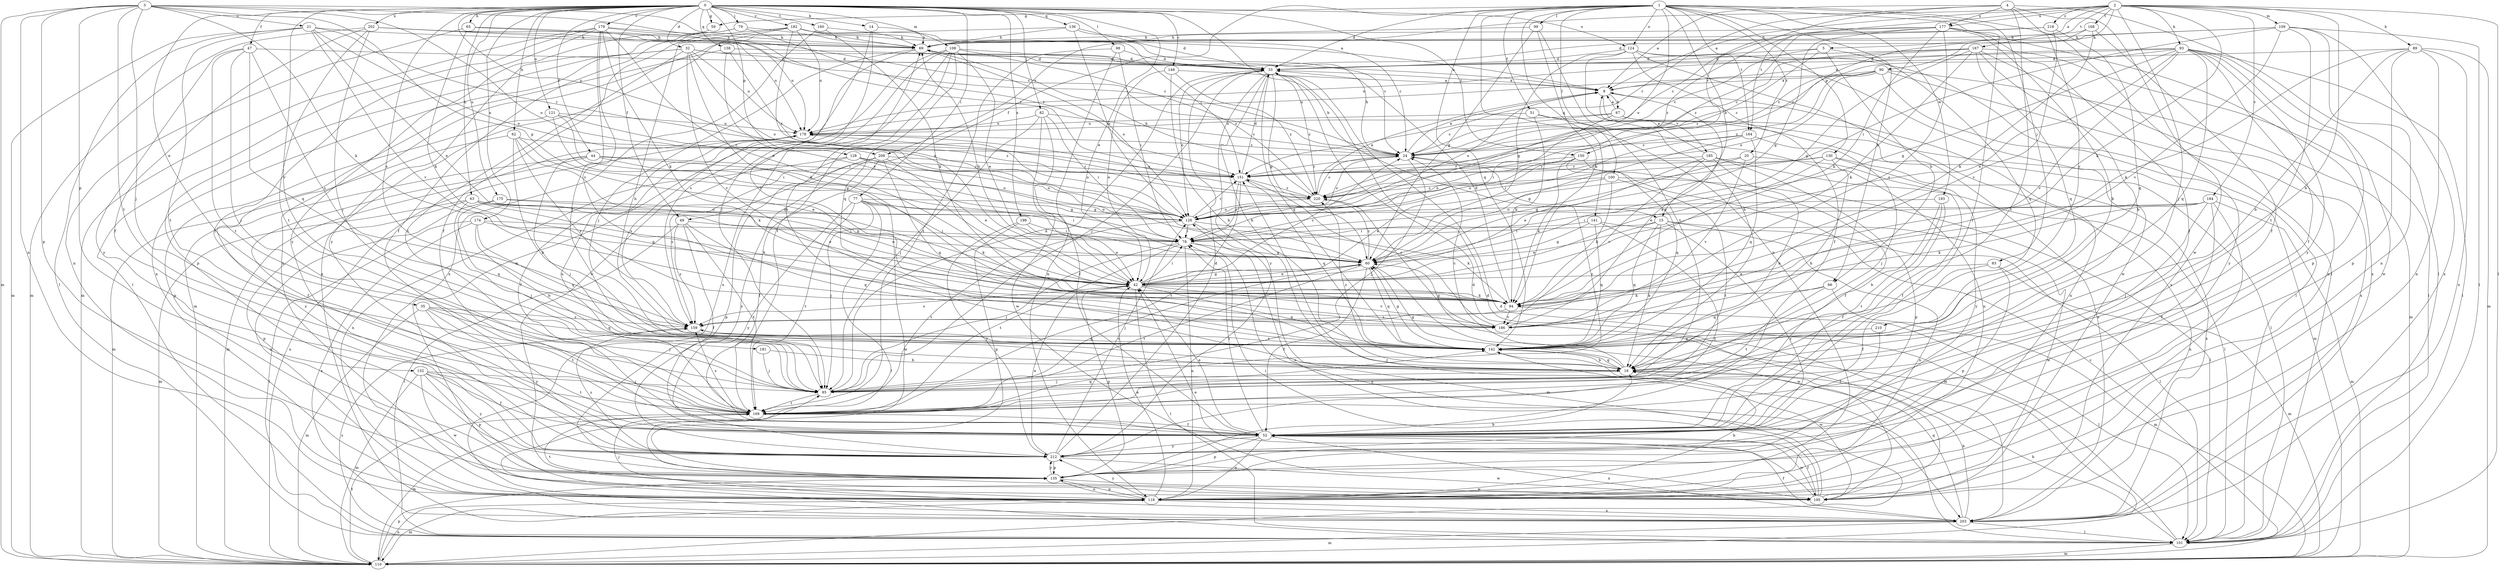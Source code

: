 strict digraph  {
0;
1;
2;
3;
4;
5;
8;
14;
15;
16;
20;
21;
24;
32;
33;
35;
42;
44;
47;
49;
51;
52;
59;
60;
62;
63;
65;
66;
67;
69;
77;
78;
79;
82;
83;
85;
89;
90;
93;
94;
98;
99;
100;
101;
108;
109;
110;
118;
121;
124;
126;
128;
130;
132;
135;
136;
138;
141;
142;
148;
150;
151;
159;
160;
164;
167;
168;
169;
174;
175;
177;
178;
179;
181;
182;
184;
185;
186;
193;
195;
198;
202;
203;
208;
210;
212;
218;
220;
0 -> 14  [label=b];
0 -> 15  [label=b];
0 -> 32  [label=d];
0 -> 35  [label=e];
0 -> 42  [label=e];
0 -> 44  [label=f];
0 -> 47  [label=f];
0 -> 49  [label=f];
0 -> 59  [label=g];
0 -> 62  [label=h];
0 -> 63  [label=h];
0 -> 65  [label=h];
0 -> 77  [label=i];
0 -> 79  [label=j];
0 -> 82  [label=j];
0 -> 98  [label=l];
0 -> 108  [label=m];
0 -> 121  [label=o];
0 -> 124  [label=o];
0 -> 128  [label=p];
0 -> 136  [label=q];
0 -> 138  [label=q];
0 -> 148  [label=r];
0 -> 150  [label=r];
0 -> 159  [label=s];
0 -> 160  [label=t];
0 -> 174  [label=u];
0 -> 175  [label=u];
0 -> 179  [label=v];
0 -> 181  [label=v];
0 -> 182  [label=v];
0 -> 198  [label=x];
0 -> 202  [label=x];
0 -> 208  [label=y];
1 -> 15  [label=b];
1 -> 20  [label=c];
1 -> 33  [label=d];
1 -> 49  [label=f];
1 -> 51  [label=f];
1 -> 52  [label=f];
1 -> 59  [label=g];
1 -> 66  [label=h];
1 -> 83  [label=j];
1 -> 99  [label=l];
1 -> 100  [label=l];
1 -> 101  [label=l];
1 -> 118  [label=n];
1 -> 124  [label=o];
1 -> 126  [label=o];
1 -> 130  [label=p];
1 -> 141  [label=q];
1 -> 142  [label=q];
1 -> 164  [label=t];
1 -> 193  [label=w];
2 -> 5  [label=a];
2 -> 8  [label=a];
2 -> 16  [label=b];
2 -> 85  [label=j];
2 -> 89  [label=k];
2 -> 90  [label=k];
2 -> 93  [label=k];
2 -> 94  [label=k];
2 -> 101  [label=l];
2 -> 109  [label=m];
2 -> 164  [label=t];
2 -> 167  [label=t];
2 -> 168  [label=t];
2 -> 177  [label=u];
2 -> 184  [label=v];
2 -> 208  [label=y];
2 -> 218  [label=z];
3 -> 8  [label=a];
3 -> 21  [label=c];
3 -> 24  [label=c];
3 -> 60  [label=g];
3 -> 85  [label=j];
3 -> 94  [label=k];
3 -> 110  [label=m];
3 -> 118  [label=n];
3 -> 126  [label=o];
3 -> 132  [label=p];
3 -> 135  [label=p];
3 -> 169  [label=t];
4 -> 8  [label=a];
4 -> 101  [label=l];
4 -> 150  [label=r];
4 -> 151  [label=r];
4 -> 169  [label=t];
4 -> 177  [label=u];
4 -> 195  [label=w];
4 -> 210  [label=y];
5 -> 24  [label=c];
5 -> 33  [label=d];
5 -> 66  [label=h];
5 -> 142  [label=q];
5 -> 220  [label=z];
8 -> 67  [label=h];
8 -> 118  [label=n];
8 -> 126  [label=o];
8 -> 185  [label=v];
14 -> 69  [label=h];
14 -> 85  [label=j];
14 -> 195  [label=w];
15 -> 16  [label=b];
15 -> 42  [label=e];
15 -> 78  [label=i];
15 -> 118  [label=n];
15 -> 142  [label=q];
15 -> 195  [label=w];
15 -> 212  [label=y];
16 -> 24  [label=c];
16 -> 60  [label=g];
16 -> 69  [label=h];
16 -> 85  [label=j];
16 -> 142  [label=q];
16 -> 220  [label=z];
20 -> 52  [label=f];
20 -> 60  [label=g];
20 -> 151  [label=r];
20 -> 186  [label=v];
21 -> 42  [label=e];
21 -> 69  [label=h];
21 -> 101  [label=l];
21 -> 110  [label=m];
21 -> 126  [label=o];
21 -> 151  [label=r];
21 -> 169  [label=t];
21 -> 186  [label=v];
24 -> 8  [label=a];
24 -> 69  [label=h];
24 -> 85  [label=j];
24 -> 126  [label=o];
24 -> 151  [label=r];
32 -> 8  [label=a];
32 -> 33  [label=d];
32 -> 94  [label=k];
32 -> 118  [label=n];
32 -> 126  [label=o];
32 -> 135  [label=p];
32 -> 169  [label=t];
32 -> 178  [label=u];
32 -> 186  [label=v];
33 -> 8  [label=a];
33 -> 16  [label=b];
33 -> 60  [label=g];
33 -> 85  [label=j];
33 -> 126  [label=o];
33 -> 142  [label=q];
33 -> 212  [label=y];
33 -> 220  [label=z];
35 -> 85  [label=j];
35 -> 110  [label=m];
35 -> 142  [label=q];
35 -> 159  [label=s];
35 -> 169  [label=t];
35 -> 212  [label=y];
42 -> 24  [label=c];
42 -> 60  [label=g];
42 -> 69  [label=h];
42 -> 78  [label=i];
42 -> 94  [label=k];
42 -> 101  [label=l];
42 -> 135  [label=p];
42 -> 142  [label=q];
42 -> 159  [label=s];
42 -> 186  [label=v];
44 -> 52  [label=f];
44 -> 60  [label=g];
44 -> 85  [label=j];
44 -> 126  [label=o];
44 -> 151  [label=r];
44 -> 212  [label=y];
47 -> 33  [label=d];
47 -> 85  [label=j];
47 -> 142  [label=q];
47 -> 159  [label=s];
47 -> 169  [label=t];
47 -> 212  [label=y];
49 -> 52  [label=f];
49 -> 78  [label=i];
49 -> 101  [label=l];
49 -> 142  [label=q];
49 -> 159  [label=s];
49 -> 169  [label=t];
51 -> 94  [label=k];
51 -> 118  [label=n];
51 -> 178  [label=u];
51 -> 203  [label=x];
52 -> 42  [label=e];
52 -> 78  [label=i];
52 -> 118  [label=n];
52 -> 135  [label=p];
52 -> 195  [label=w];
52 -> 203  [label=x];
52 -> 212  [label=y];
59 -> 212  [label=y];
60 -> 42  [label=e];
60 -> 52  [label=f];
60 -> 85  [label=j];
60 -> 142  [label=q];
60 -> 169  [label=t];
60 -> 195  [label=w];
60 -> 220  [label=z];
62 -> 16  [label=b];
62 -> 24  [label=c];
62 -> 42  [label=e];
62 -> 94  [label=k];
62 -> 110  [label=m];
62 -> 159  [label=s];
63 -> 42  [label=e];
63 -> 60  [label=g];
63 -> 85  [label=j];
63 -> 94  [label=k];
63 -> 110  [label=m];
63 -> 126  [label=o];
63 -> 135  [label=p];
65 -> 69  [label=h];
65 -> 94  [label=k];
65 -> 118  [label=n];
65 -> 178  [label=u];
66 -> 94  [label=k];
66 -> 110  [label=m];
66 -> 142  [label=q];
66 -> 169  [label=t];
67 -> 8  [label=a];
67 -> 24  [label=c];
67 -> 78  [label=i];
67 -> 101  [label=l];
67 -> 110  [label=m];
67 -> 178  [label=u];
69 -> 33  [label=d];
69 -> 85  [label=j];
69 -> 126  [label=o];
69 -> 186  [label=v];
77 -> 78  [label=i];
77 -> 85  [label=j];
77 -> 94  [label=k];
77 -> 101  [label=l];
77 -> 126  [label=o];
77 -> 169  [label=t];
77 -> 195  [label=w];
77 -> 212  [label=y];
78 -> 60  [label=g];
78 -> 85  [label=j];
78 -> 118  [label=n];
78 -> 169  [label=t];
78 -> 203  [label=x];
79 -> 52  [label=f];
79 -> 69  [label=h];
79 -> 151  [label=r];
79 -> 212  [label=y];
82 -> 24  [label=c];
82 -> 52  [label=f];
82 -> 78  [label=i];
82 -> 85  [label=j];
82 -> 178  [label=u];
82 -> 195  [label=w];
83 -> 42  [label=e];
83 -> 52  [label=f];
83 -> 110  [label=m];
83 -> 135  [label=p];
85 -> 24  [label=c];
85 -> 33  [label=d];
85 -> 169  [label=t];
89 -> 16  [label=b];
89 -> 33  [label=d];
89 -> 94  [label=k];
89 -> 110  [label=m];
89 -> 118  [label=n];
89 -> 135  [label=p];
89 -> 203  [label=x];
90 -> 8  [label=a];
90 -> 24  [label=c];
90 -> 110  [label=m];
90 -> 126  [label=o];
90 -> 178  [label=u];
90 -> 203  [label=x];
90 -> 212  [label=y];
90 -> 220  [label=z];
93 -> 8  [label=a];
93 -> 24  [label=c];
93 -> 33  [label=d];
93 -> 42  [label=e];
93 -> 52  [label=f];
93 -> 60  [label=g];
93 -> 101  [label=l];
93 -> 135  [label=p];
93 -> 142  [label=q];
93 -> 186  [label=v];
93 -> 195  [label=w];
93 -> 212  [label=y];
94 -> 33  [label=d];
94 -> 101  [label=l];
94 -> 159  [label=s];
94 -> 186  [label=v];
98 -> 33  [label=d];
98 -> 78  [label=i];
98 -> 118  [label=n];
98 -> 169  [label=t];
99 -> 60  [label=g];
99 -> 69  [label=h];
99 -> 94  [label=k];
99 -> 169  [label=t];
100 -> 42  [label=e];
100 -> 94  [label=k];
100 -> 101  [label=l];
100 -> 169  [label=t];
100 -> 220  [label=z];
101 -> 16  [label=b];
101 -> 33  [label=d];
101 -> 110  [label=m];
101 -> 151  [label=r];
101 -> 159  [label=s];
108 -> 33  [label=d];
108 -> 42  [label=e];
108 -> 142  [label=q];
108 -> 159  [label=s];
108 -> 169  [label=t];
108 -> 195  [label=w];
108 -> 203  [label=x];
108 -> 220  [label=z];
109 -> 33  [label=d];
109 -> 69  [label=h];
109 -> 78  [label=i];
109 -> 101  [label=l];
109 -> 118  [label=n];
109 -> 169  [label=t];
109 -> 186  [label=v];
109 -> 203  [label=x];
110 -> 24  [label=c];
110 -> 118  [label=n];
110 -> 135  [label=p];
110 -> 169  [label=t];
110 -> 178  [label=u];
118 -> 16  [label=b];
118 -> 42  [label=e];
118 -> 110  [label=m];
118 -> 135  [label=p];
118 -> 169  [label=t];
118 -> 203  [label=x];
118 -> 212  [label=y];
121 -> 60  [label=g];
121 -> 78  [label=i];
121 -> 135  [label=p];
121 -> 178  [label=u];
121 -> 220  [label=z];
124 -> 16  [label=b];
124 -> 33  [label=d];
124 -> 52  [label=f];
124 -> 60  [label=g];
124 -> 101  [label=l];
124 -> 195  [label=w];
124 -> 203  [label=x];
126 -> 78  [label=i];
126 -> 94  [label=k];
126 -> 110  [label=m];
126 -> 151  [label=r];
126 -> 169  [label=t];
128 -> 60  [label=g];
128 -> 118  [label=n];
128 -> 126  [label=o];
128 -> 151  [label=r];
128 -> 159  [label=s];
130 -> 16  [label=b];
130 -> 42  [label=e];
130 -> 126  [label=o];
130 -> 151  [label=r];
130 -> 203  [label=x];
130 -> 212  [label=y];
132 -> 52  [label=f];
132 -> 85  [label=j];
132 -> 110  [label=m];
132 -> 135  [label=p];
132 -> 169  [label=t];
132 -> 195  [label=w];
132 -> 212  [label=y];
135 -> 16  [label=b];
135 -> 118  [label=n];
135 -> 195  [label=w];
135 -> 212  [label=y];
136 -> 24  [label=c];
136 -> 33  [label=d];
136 -> 69  [label=h];
136 -> 118  [label=n];
136 -> 126  [label=o];
138 -> 33  [label=d];
138 -> 42  [label=e];
138 -> 110  [label=m];
138 -> 220  [label=z];
141 -> 60  [label=g];
141 -> 78  [label=i];
141 -> 101  [label=l];
141 -> 142  [label=q];
141 -> 212  [label=y];
142 -> 16  [label=b];
142 -> 60  [label=g];
142 -> 159  [label=s];
142 -> 195  [label=w];
148 -> 8  [label=a];
148 -> 16  [label=b];
148 -> 42  [label=e];
148 -> 220  [label=z];
150 -> 52  [label=f];
150 -> 94  [label=k];
150 -> 126  [label=o];
150 -> 142  [label=q];
150 -> 151  [label=r];
151 -> 33  [label=d];
151 -> 78  [label=i];
151 -> 142  [label=q];
151 -> 169  [label=t];
151 -> 220  [label=z];
159 -> 142  [label=q];
160 -> 69  [label=h];
160 -> 94  [label=k];
160 -> 203  [label=x];
164 -> 24  [label=c];
164 -> 60  [label=g];
164 -> 78  [label=i];
164 -> 85  [label=j];
164 -> 142  [label=q];
167 -> 16  [label=b];
167 -> 24  [label=c];
167 -> 33  [label=d];
167 -> 60  [label=g];
167 -> 94  [label=k];
167 -> 101  [label=l];
167 -> 118  [label=n];
167 -> 142  [label=q];
167 -> 178  [label=u];
168 -> 52  [label=f];
168 -> 69  [label=h];
168 -> 94  [label=k];
168 -> 151  [label=r];
169 -> 52  [label=f];
169 -> 110  [label=m];
169 -> 142  [label=q];
169 -> 159  [label=s];
169 -> 178  [label=u];
174 -> 16  [label=b];
174 -> 60  [label=g];
174 -> 78  [label=i];
174 -> 101  [label=l];
174 -> 142  [label=q];
174 -> 203  [label=x];
175 -> 42  [label=e];
175 -> 118  [label=n];
175 -> 126  [label=o];
175 -> 142  [label=q];
177 -> 16  [label=b];
177 -> 24  [label=c];
177 -> 52  [label=f];
177 -> 60  [label=g];
177 -> 69  [label=h];
177 -> 94  [label=k];
177 -> 159  [label=s];
177 -> 203  [label=x];
177 -> 220  [label=z];
178 -> 24  [label=c];
178 -> 52  [label=f];
178 -> 110  [label=m];
178 -> 126  [label=o];
178 -> 159  [label=s];
179 -> 42  [label=e];
179 -> 52  [label=f];
179 -> 69  [label=h];
179 -> 85  [label=j];
179 -> 94  [label=k];
179 -> 101  [label=l];
179 -> 110  [label=m];
179 -> 151  [label=r];
179 -> 186  [label=v];
181 -> 16  [label=b];
181 -> 85  [label=j];
182 -> 16  [label=b];
182 -> 24  [label=c];
182 -> 42  [label=e];
182 -> 52  [label=f];
182 -> 69  [label=h];
182 -> 151  [label=r];
182 -> 178  [label=u];
182 -> 203  [label=x];
184 -> 52  [label=f];
184 -> 78  [label=i];
184 -> 85  [label=j];
184 -> 94  [label=k];
184 -> 110  [label=m];
184 -> 118  [label=n];
184 -> 126  [label=o];
185 -> 8  [label=a];
185 -> 16  [label=b];
185 -> 42  [label=e];
185 -> 101  [label=l];
185 -> 135  [label=p];
185 -> 151  [label=r];
185 -> 186  [label=v];
186 -> 8  [label=a];
186 -> 60  [label=g];
186 -> 151  [label=r];
193 -> 16  [label=b];
193 -> 52  [label=f];
193 -> 126  [label=o];
193 -> 169  [label=t];
195 -> 33  [label=d];
195 -> 42  [label=e];
195 -> 52  [label=f];
195 -> 78  [label=i];
195 -> 126  [label=o];
198 -> 42  [label=e];
198 -> 78  [label=i];
198 -> 135  [label=p];
198 -> 212  [label=y];
202 -> 24  [label=c];
202 -> 52  [label=f];
202 -> 69  [label=h];
202 -> 85  [label=j];
202 -> 110  [label=m];
202 -> 169  [label=t];
202 -> 178  [label=u];
203 -> 16  [label=b];
203 -> 33  [label=d];
203 -> 52  [label=f];
203 -> 85  [label=j];
203 -> 101  [label=l];
203 -> 110  [label=m];
203 -> 142  [label=q];
208 -> 42  [label=e];
208 -> 52  [label=f];
208 -> 135  [label=p];
208 -> 142  [label=q];
208 -> 151  [label=r];
208 -> 212  [label=y];
210 -> 52  [label=f];
210 -> 142  [label=q];
212 -> 33  [label=d];
212 -> 42  [label=e];
212 -> 126  [label=o];
212 -> 135  [label=p];
212 -> 159  [label=s];
212 -> 195  [label=w];
218 -> 69  [label=h];
218 -> 142  [label=q];
218 -> 186  [label=v];
218 -> 220  [label=z];
220 -> 8  [label=a];
220 -> 24  [label=c];
220 -> 69  [label=h];
220 -> 110  [label=m];
220 -> 126  [label=o];
220 -> 178  [label=u];
}

